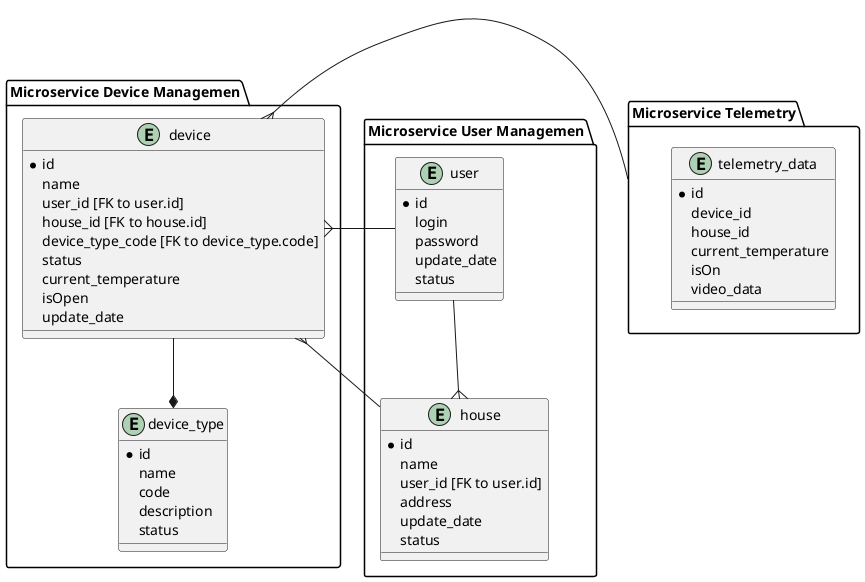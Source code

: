 @startuml
package user_package as "Microservice User Managemen" {
    entity user {
        * id
        login
        password
        update_date
        status
    }
    
    entity house {
        * id
        name
        user_id [FK to user.id]
        address
        update_date
        status

    }
    user --{ house

}

package device_package as "Microservice Device Managemen" {
    entity device {
        * id
        name
        user_id [FK to user.id]
        house_id [FK to house.id]
        device_type_code [FK to device_type.code]
        status
        current_temperature
        isOpen
        update_date
    }

    entity device_type {
        * id
        name
        code 
        description
        status
    }

    device --* device_type
}

package telemetry as "Microservice Telemetry" {
    entity telemetry_data {
        * id
        device_id
        house_id
        current_temperature
        isOn
        video_data
    }
}

house -L-{ device
user -L-{ device

telemetry -R-{ device

@enduml
